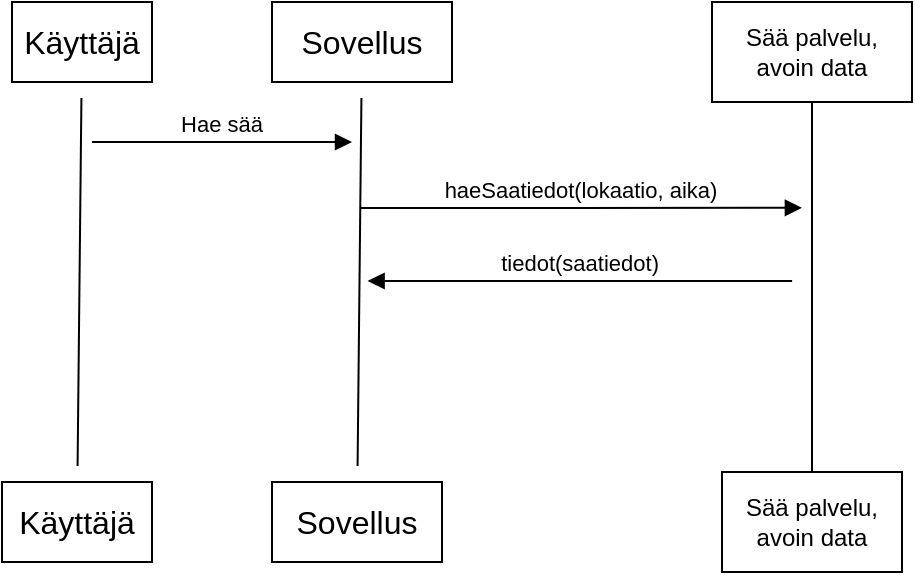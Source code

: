 <mxfile version="20.5.0" type="github">
  <diagram id="kgpKYQtTHZ0yAKxKKP6v" name="Page-1">
    <mxGraphModel dx="992" dy="547" grid="1" gridSize="10" guides="1" tooltips="1" connect="1" arrows="1" fold="1" page="1" pageScale="1" pageWidth="850" pageHeight="1100" math="0" shadow="0">
      <root>
        <mxCell id="0" />
        <mxCell id="1" parent="0" />
        <mxCell id="90_S6tlgAkutLuugzkXG-12" value="tiedot(saatiedot)" style="verticalAlign=bottom;endArrow=block;shadow=0;strokeWidth=1;exitX=0.486;exitY=0.465;exitDx=0;exitDy=0;exitPerimeter=0;entryX=0.528;entryY=0.465;entryDx=0;entryDy=0;entryPerimeter=0;" parent="1" edge="1">
          <mxGeometry relative="1" as="geometry">
            <mxPoint x="450.05" y="229.5" as="sourcePoint" />
            <mxPoint x="237.8" y="229.5" as="targetPoint" />
          </mxGeometry>
        </mxCell>
        <mxCell id="90_S6tlgAkutLuugzkXG-15" value="haeSaatiedot(lokaatio, aika)" style="verticalAlign=bottom;endArrow=block;shadow=0;strokeWidth=1;entryX=0.514;entryY=0.343;entryDx=0;entryDy=0;entryPerimeter=0;" parent="1" edge="1">
          <mxGeometry relative="1" as="geometry">
            <mxPoint x="234.5" y="193" as="sourcePoint" />
            <mxPoint x="454.95" y="192.9" as="targetPoint" />
            <Array as="points">
              <mxPoint x="330" y="193" />
            </Array>
          </mxGeometry>
        </mxCell>
        <mxCell id="90_S6tlgAkutLuugzkXG-16" value="Hae sää" style="verticalAlign=bottom;endArrow=block;shadow=0;strokeWidth=1;" parent="1" edge="1">
          <mxGeometry relative="1" as="geometry">
            <mxPoint x="100" y="160" as="sourcePoint" />
            <mxPoint x="230" y="160" as="targetPoint" />
            <Array as="points">
              <mxPoint x="195" y="160" />
            </Array>
          </mxGeometry>
        </mxCell>
        <mxCell id="a3CYWamRJTAaB9T59VHV-7" style="edgeStyle=none;rounded=0;orthogonalLoop=1;jettySize=auto;html=1;fontSize=12;endArrow=none;startSize=14;endSize=14;sourcePerimeterSpacing=8;targetPerimeterSpacing=8;endFill=0;" edge="1" parent="1" source="a3CYWamRJTAaB9T59VHV-1" target="a3CYWamRJTAaB9T59VHV-8">
          <mxGeometry relative="1" as="geometry">
            <mxPoint x="95" y="320" as="targetPoint" />
          </mxGeometry>
        </mxCell>
        <mxCell id="a3CYWamRJTAaB9T59VHV-1" value="Käyttäjä" style="rounded=0;whiteSpace=wrap;html=1;fontSize=16;" vertex="1" parent="1">
          <mxGeometry x="60" y="90" width="70" height="40" as="geometry" />
        </mxCell>
        <mxCell id="a3CYWamRJTAaB9T59VHV-3" style="rounded=0;orthogonalLoop=1;jettySize=auto;html=1;fontSize=12;endArrow=none;startSize=14;endSize=14;sourcePerimeterSpacing=8;targetPerimeterSpacing=8;endFill=0;" edge="1" parent="1" source="a3CYWamRJTAaB9T59VHV-2" target="a3CYWamRJTAaB9T59VHV-6">
          <mxGeometry relative="1" as="geometry">
            <mxPoint x="235" y="400" as="targetPoint" />
          </mxGeometry>
        </mxCell>
        <mxCell id="a3CYWamRJTAaB9T59VHV-2" value="Sovellus" style="whiteSpace=wrap;html=1;fontSize=16;" vertex="1" parent="1">
          <mxGeometry x="190" y="90" width="90" height="40" as="geometry" />
        </mxCell>
        <mxCell id="a3CYWamRJTAaB9T59VHV-6" value="Sovellus" style="rounded=0;whiteSpace=wrap;html=1;fontSize=16;" vertex="1" parent="1">
          <mxGeometry x="190" y="330" width="85" height="40" as="geometry" />
        </mxCell>
        <mxCell id="a3CYWamRJTAaB9T59VHV-8" value="Käyttäjä" style="rounded=0;whiteSpace=wrap;html=1;fontSize=16;" vertex="1" parent="1">
          <mxGeometry x="55" y="330" width="75" height="40" as="geometry" />
        </mxCell>
        <mxCell id="a3CYWamRJTAaB9T59VHV-11" style="edgeStyle=orthogonalEdgeStyle;rounded=0;orthogonalLoop=1;jettySize=auto;html=1;endArrow=none;endFill=0;" edge="1" parent="1" source="a3CYWamRJTAaB9T59VHV-10" target="a3CYWamRJTAaB9T59VHV-12">
          <mxGeometry relative="1" as="geometry">
            <mxPoint x="460" y="350" as="targetPoint" />
          </mxGeometry>
        </mxCell>
        <mxCell id="a3CYWamRJTAaB9T59VHV-10" value="Sää palvelu, avoin data" style="rounded=0;whiteSpace=wrap;html=1;" vertex="1" parent="1">
          <mxGeometry x="410" y="90" width="100" height="50" as="geometry" />
        </mxCell>
        <mxCell id="a3CYWamRJTAaB9T59VHV-12" value="Sää palvelu, avoin data" style="rounded=0;whiteSpace=wrap;html=1;" vertex="1" parent="1">
          <mxGeometry x="415" y="325" width="90" height="50" as="geometry" />
        </mxCell>
      </root>
    </mxGraphModel>
  </diagram>
</mxfile>
